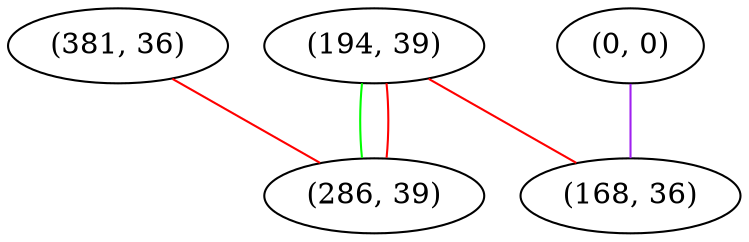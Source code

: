 graph "" {
"(194, 39)";
"(381, 36)";
"(0, 0)";
"(286, 39)";
"(168, 36)";
"(194, 39)" -- "(286, 39)"  [color=green, key=0, weight=2];
"(194, 39)" -- "(286, 39)"  [color=red, key=1, weight=1];
"(194, 39)" -- "(168, 36)"  [color=red, key=0, weight=1];
"(381, 36)" -- "(286, 39)"  [color=red, key=0, weight=1];
"(0, 0)" -- "(168, 36)"  [color=purple, key=0, weight=4];
}

